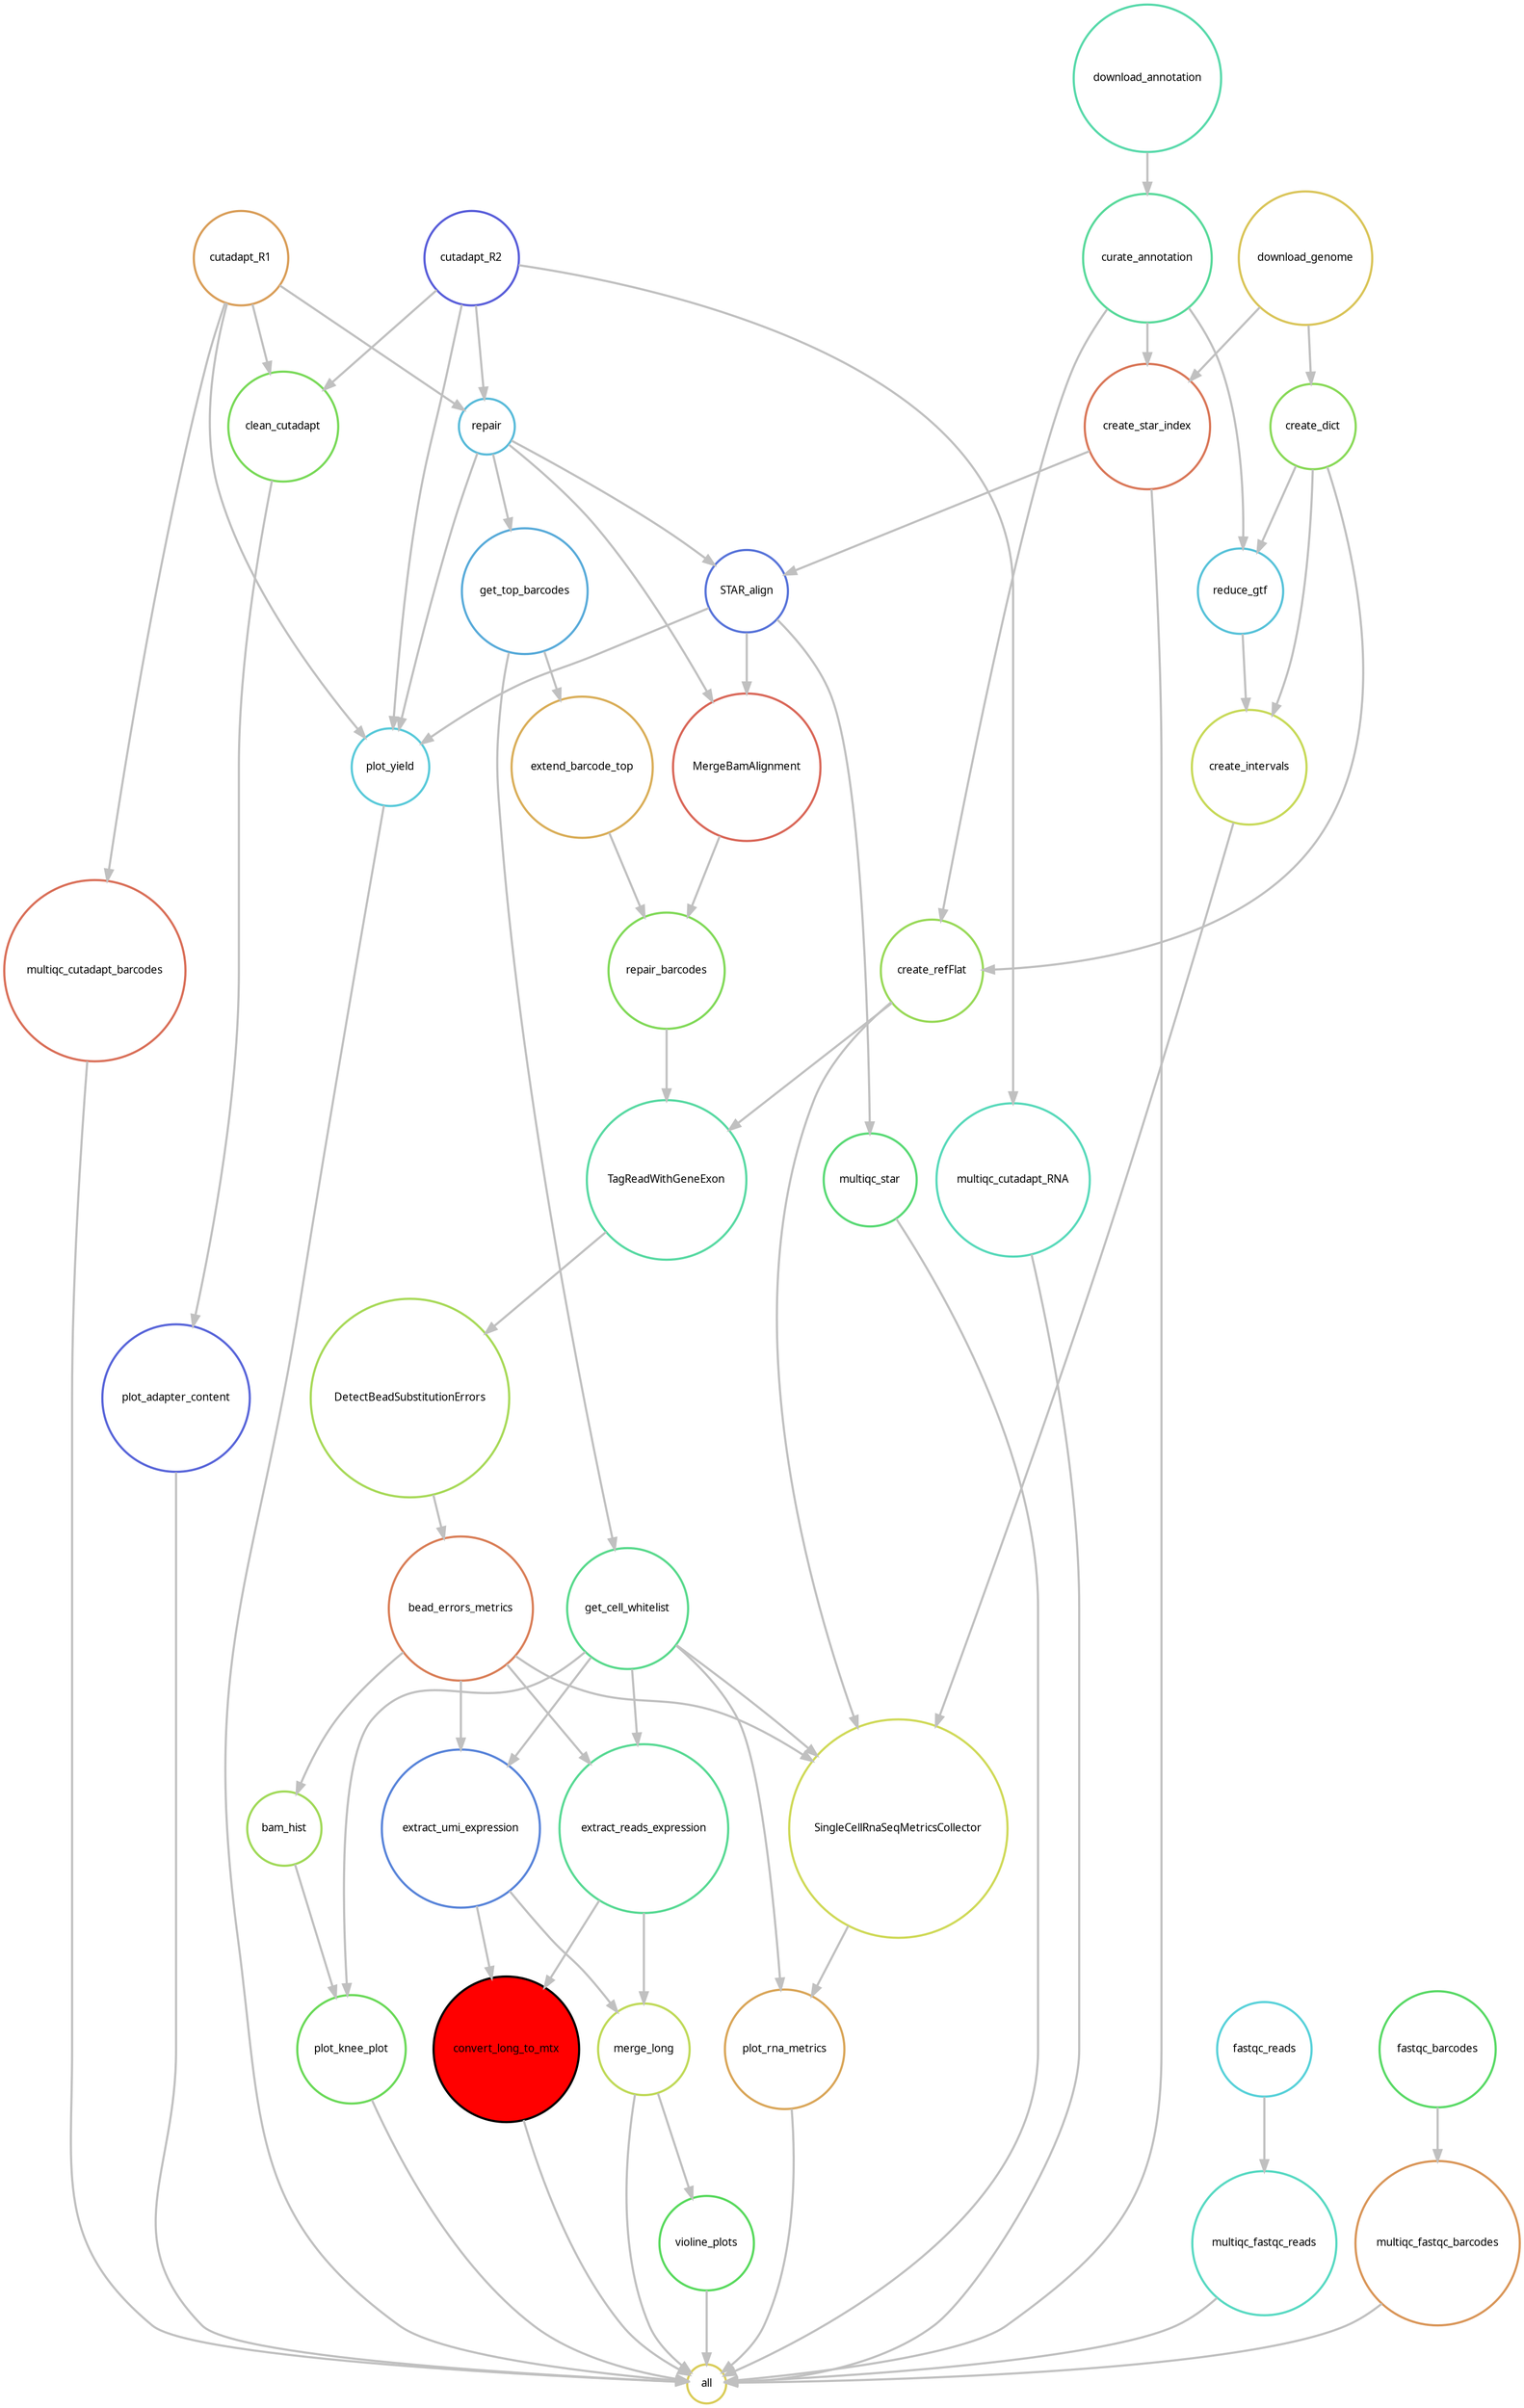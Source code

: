 digraph snakemake_dag {
    graph[bgcolor=white, margin=0];
    node[shape=circle, style=filled, fontname=sans,                 fontsize=10, penwidth=2];
    edge[penwidth=2, color=grey];
        0[label = "all", color = "0.15 0.6 0.85", style="rounded"];
        1[label = "convert_long_to_mtx", fillcolor=red];
        2[label = "plot_rna_metrics", color = "0.10 0.6 0.85", style="rounded"];
        3[label = "violine_plots", color = "0.34 0.6 0.85", style="rounded"];
        4[label = "plot_knee_plot", color = "0.31 0.6 0.85", style="rounded"];
        5[label = "create_star_index", color = "0.04 0.6 0.85", style="rounded"];
        6[label = "merge_long", color = "0.20 0.6 0.85", style="rounded"];
        7[label = "multiqc_cutadapt_barcodes", color = "0.03 0.6 0.85", style="rounded"];
        8[label = "multiqc_fastqc_reads", color = "0.47 0.6 0.85", style="rounded"];
        9[label = "multiqc_fastqc_barcodes", color = "0.08 0.6 0.85", style="rounded"];
        10[label = "plot_yield", color = "0.52 0.6 0.85", style="rounded"];
        11[label = "multiqc_star", color = "0.37 0.6 0.85", style="rounded"];
        12[label = "plot_adapter_content", color = "0.65 0.6 0.85", style="rounded"];
        13[label = "multiqc_cutadapt_RNA", color = "0.46 0.6 0.85", style="rounded"];
        14[label = "extract_umi_expression", color = "0.61 0.6 0.85", style="rounded"];
        15[label = "get_cell_whitelist", color = "0.40 0.6 0.85", style="rounded"];
        16[label = "SingleCellRnaSeqMetricsCollector", color = "0.18 0.6 0.85", style="rounded"];
        17[label = "bam_hist", color = "0.24 0.6 0.85", style="rounded"];
        18[label = "extract_reads_expression", color = "0.41 0.6 0.85", style="rounded"];
        19[label = "download_genome", color = "0.14 0.6 0.85", style="rounded"];
        20[label = "curate_annotation", color = "0.42 0.6 0.85", style="rounded"];
        21[label = "cutadapt_R1", color = "0.09 0.6 0.85", style="rounded"];
        22[label = "fastqc_reads", color = "0.51 0.6 0.85", style="rounded"];
        23[label = "fastqc_barcodes", color = "0.35 0.6 0.85", style="rounded"];
        24[label = "cutadapt_R2", color = "0.66 0.6 0.85", style="rounded"];
        25[label = "repair", color = "0.54 0.6 0.85", style="rounded"];
        26[label = "STAR_align", color = "0.63 0.6 0.85", style="rounded"];
        27[label = "clean_cutadapt", color = "0.29 0.6 0.85", style="rounded"];
        28[label = "bead_errors_metrics", color = "0.05 0.6 0.85", style="rounded"];
        29[label = "get_top_barcodes", color = "0.56 0.6 0.85", style="rounded"];
        30[label = "create_refFlat", color = "0.25 0.6 0.85", style="rounded"];
        31[label = "create_intervals", color = "0.19 0.6 0.85", style="rounded"];
        32[label = "download_annotation", color = "0.44 0.6 0.85", style="rounded"];
        33[label = "DetectBeadSubstitutionErrors", color = "0.23 0.6 0.85", style="rounded"];
        34[label = "create_dict", color = "0.27 0.6 0.85", style="rounded"];
        35[label = "reduce_gtf", color = "0.53 0.6 0.85", style="rounded"];
        36[label = "TagReadWithGeneExon", color = "0.43 0.6 0.85", style="rounded"];
        37[label = "repair_barcodes", color = "0.28 0.6 0.85", style="rounded"];
        38[label = "extend_barcode_top", color = "0.11 0.6 0.85", style="rounded"];
        39[label = "MergeBamAlignment", color = "0.02 0.6 0.85", style="rounded"];
        7 -> 0
        10 -> 0
        5 -> 0
        1 -> 0
        6 -> 0
        11 -> 0
        2 -> 0
        9 -> 0
        13 -> 0
        12 -> 0
        3 -> 0
        8 -> 0
        4 -> 0
        14 -> 1
        18 -> 1
        16 -> 2
        15 -> 2
        6 -> 3
        17 -> 4
        15 -> 4
        20 -> 5
        19 -> 5
        14 -> 6
        18 -> 6
        21 -> 7
        22 -> 8
        23 -> 9
        26 -> 10
        21 -> 10
        25 -> 10
        24 -> 10
        26 -> 11
        27 -> 12
        24 -> 13
        28 -> 14
        15 -> 14
        29 -> 15
        30 -> 16
        31 -> 16
        28 -> 16
        15 -> 16
        28 -> 17
        28 -> 18
        15 -> 18
        32 -> 20
        21 -> 25
        24 -> 25
        5 -> 26
        25 -> 26
        21 -> 27
        24 -> 27
        33 -> 28
        25 -> 29
        20 -> 30
        34 -> 30
        35 -> 31
        34 -> 31
        36 -> 33
        19 -> 34
        20 -> 35
        34 -> 35
        30 -> 36
        37 -> 36
        38 -> 37
        39 -> 37
        29 -> 38
        26 -> 39
        25 -> 39
}
